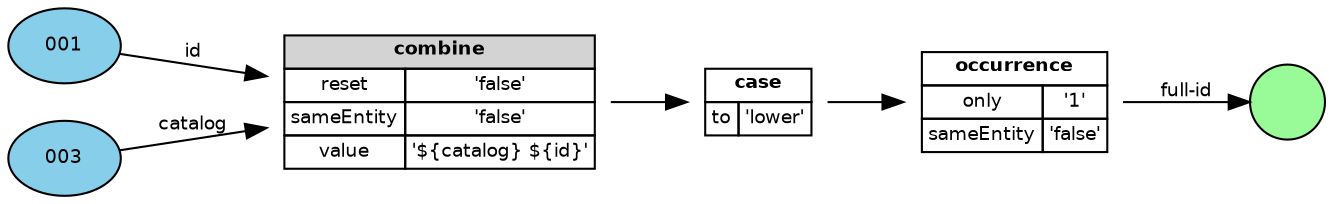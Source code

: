 digraph dataflow {
graph [ rankdir = "LR"];
node [ fontsize = "9"  shape = "plaintext"  fontname="Helvetica"];
edge [ fontsize = "9"   fontname="Helvetica"];

"1" [label = <<TABLE BORDER="0" CELLBORDER="1" CELLSPACING="0"><TR><TD COLSPAN="2" BGCOLOR="lightgray"><B>combine</B></TD></TR><TR><TD>reset</TD><TD>'false'</TD></TR><TR><TD>sameEntity</TD><TD>'false'</TD></TR><TR><TD>value</TD><TD>'${catalog} ${id}'</TD></TR></TABLE>>];
"2" [label = <<TABLE BORDER="0" CELLBORDER="1" CELLSPACING="0"><TR><TD COLSPAN="2" BGCOLOR="white"><B>case</B></TD></TR><TR><TD>to</TD><TD>'lower'</TD></TR></TABLE>>];
"3" [label = <<TABLE BORDER="0" CELLBORDER="1" CELLSPACING="0"><TR><TD COLSPAN="2" BGCOLOR="white"><B>occurrence</B></TD></TR><TR><TD>only</TD><TD>'1'</TD></TR><TR><TD>sameEntity</TD><TD>'false'</TD></TR></TABLE>>];
"4" [shape="circle"  fillcolor="palegreen" style="filled" label=""];
"001" [label="001" shape="ellipse"  fillcolor="skyblue" style="filled"];
"003" [label="003" shape="ellipse"  fillcolor="skyblue" style="filled"];
"001" -> "1" [ label = "id" ] 
"003" -> "1" [ label = "catalog" ] 
"1" -> "2" 
"2" -> "3" 
"3" -> "4" [ label = "full-id" ] 
}
